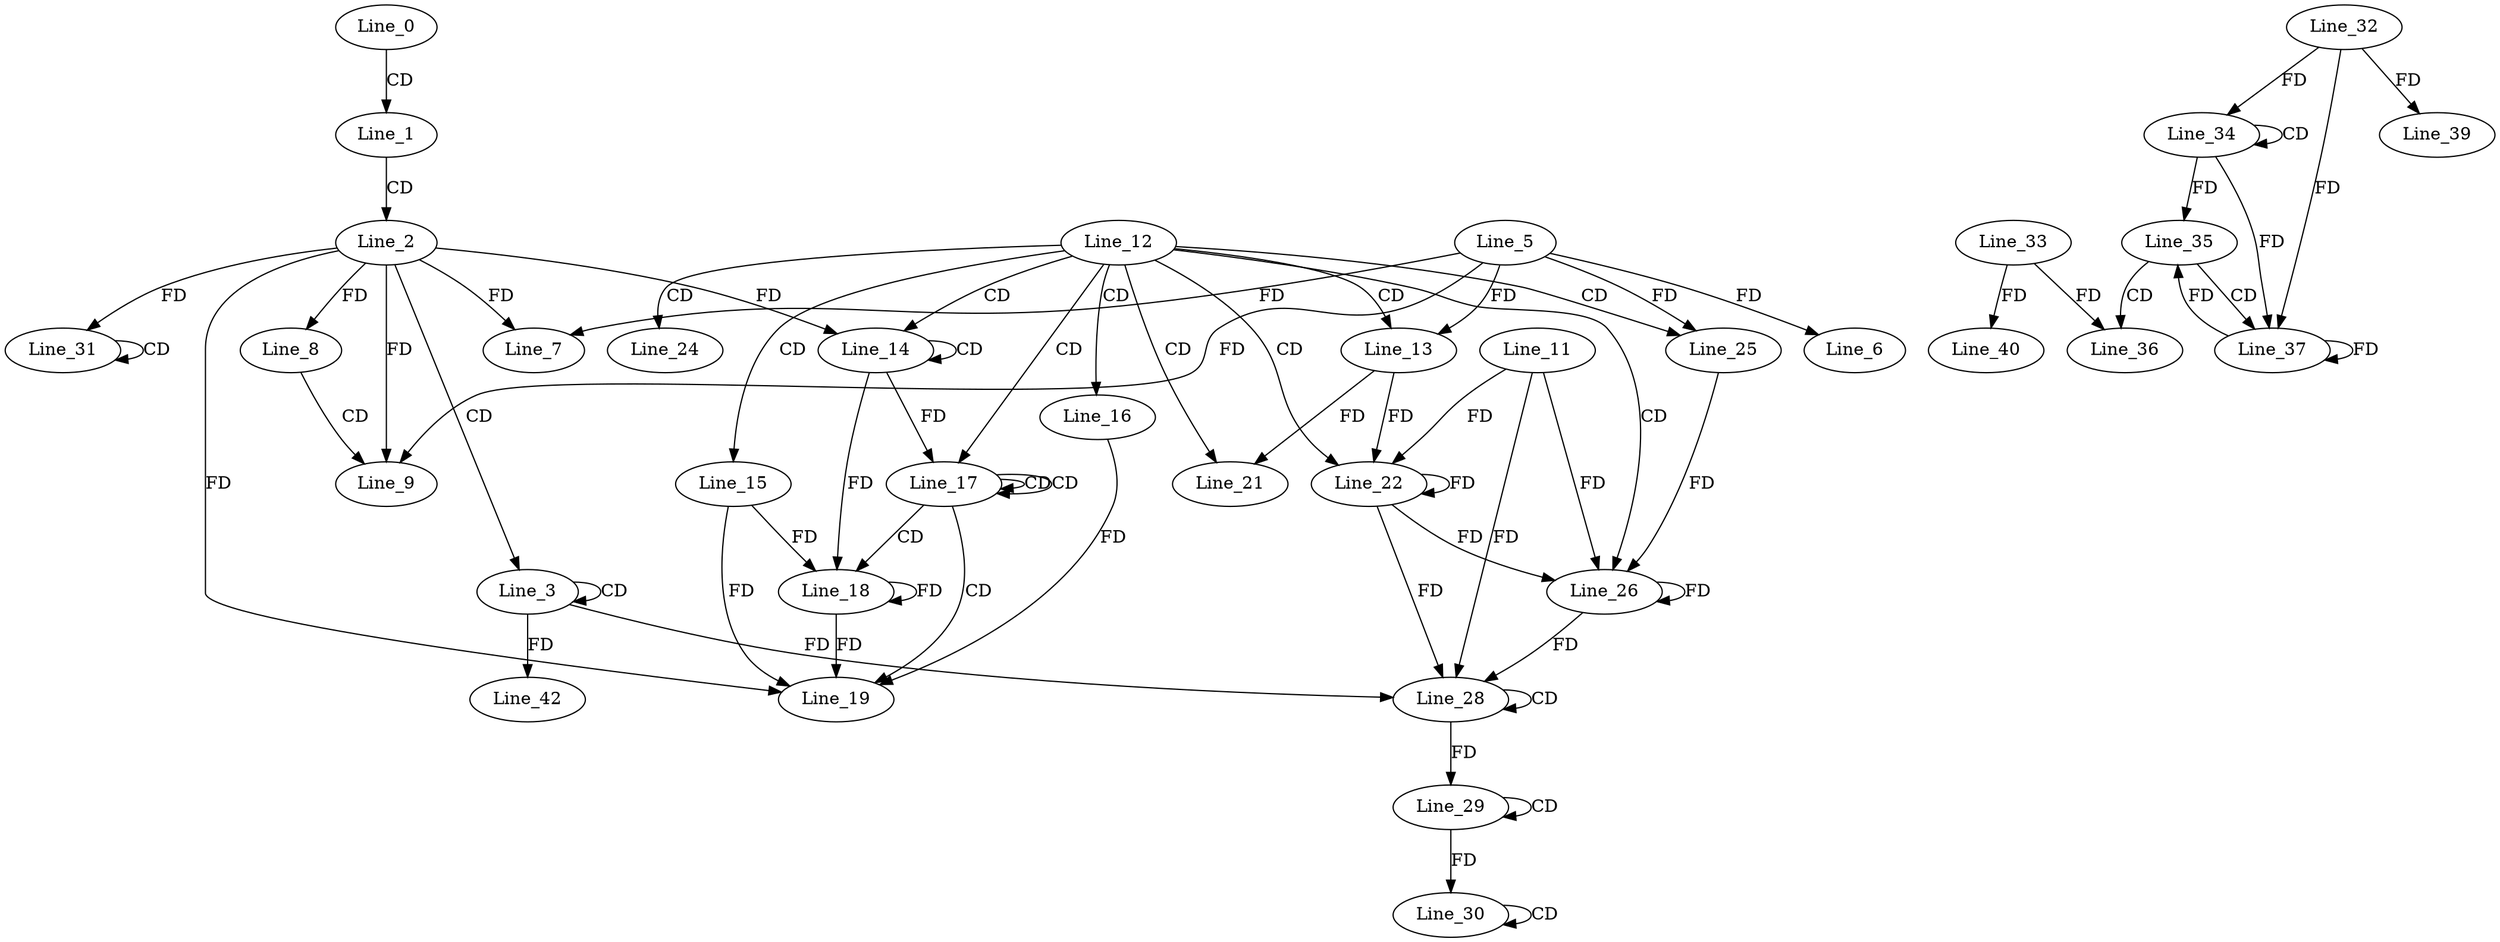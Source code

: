 digraph G {
  Line_0;
  Line_1;
  Line_2;
  Line_3;
  Line_3;
  Line_5;
  Line_6;
  Line_7;
  Line_7;
  Line_8;
  Line_8;
  Line_9;
  Line_9;
  Line_12;
  Line_13;
  Line_13;
  Line_14;
  Line_14;
  Line_15;
  Line_16;
  Line_17;
  Line_17;
  Line_18;
  Line_18;
  Line_19;
  Line_19;
  Line_21;
  Line_22;
  Line_11;
  Line_24;
  Line_25;
  Line_25;
  Line_26;
  Line_28;
  Line_28;
  Line_29;
  Line_29;
  Line_30;
  Line_30;
  Line_31;
  Line_31;
  Line_34;
  Line_34;
  Line_32;
  Line_35;
  Line_36;
  Line_33;
  Line_37;
  Line_37;
  Line_39;
  Line_40;
  Line_42;
  Line_0 -> Line_1 [ label="CD" ];
  Line_1 -> Line_2 [ label="CD" ];
  Line_2 -> Line_3 [ label="CD" ];
  Line_3 -> Line_3 [ label="CD" ];
  Line_5 -> Line_6 [ label="FD" ];
  Line_5 -> Line_7 [ label="FD" ];
  Line_2 -> Line_7 [ label="FD" ];
  Line_2 -> Line_8 [ label="FD" ];
  Line_8 -> Line_9 [ label="CD" ];
  Line_5 -> Line_9 [ label="FD" ];
  Line_2 -> Line_9 [ label="FD" ];
  Line_12 -> Line_13 [ label="CD" ];
  Line_5 -> Line_13 [ label="FD" ];
  Line_12 -> Line_14 [ label="CD" ];
  Line_14 -> Line_14 [ label="CD" ];
  Line_2 -> Line_14 [ label="FD" ];
  Line_12 -> Line_15 [ label="CD" ];
  Line_12 -> Line_16 [ label="CD" ];
  Line_12 -> Line_17 [ label="CD" ];
  Line_17 -> Line_17 [ label="CD" ];
  Line_17 -> Line_17 [ label="CD" ];
  Line_14 -> Line_17 [ label="FD" ];
  Line_17 -> Line_18 [ label="CD" ];
  Line_18 -> Line_18 [ label="FD" ];
  Line_15 -> Line_18 [ label="FD" ];
  Line_14 -> Line_18 [ label="FD" ];
  Line_17 -> Line_19 [ label="CD" ];
  Line_16 -> Line_19 [ label="FD" ];
  Line_2 -> Line_19 [ label="FD" ];
  Line_18 -> Line_19 [ label="FD" ];
  Line_15 -> Line_19 [ label="FD" ];
  Line_12 -> Line_21 [ label="CD" ];
  Line_13 -> Line_21 [ label="FD" ];
  Line_12 -> Line_22 [ label="CD" ];
  Line_11 -> Line_22 [ label="FD" ];
  Line_22 -> Line_22 [ label="FD" ];
  Line_13 -> Line_22 [ label="FD" ];
  Line_12 -> Line_24 [ label="CD" ];
  Line_12 -> Line_25 [ label="CD" ];
  Line_5 -> Line_25 [ label="FD" ];
  Line_12 -> Line_26 [ label="CD" ];
  Line_11 -> Line_26 [ label="FD" ];
  Line_22 -> Line_26 [ label="FD" ];
  Line_26 -> Line_26 [ label="FD" ];
  Line_25 -> Line_26 [ label="FD" ];
  Line_28 -> Line_28 [ label="CD" ];
  Line_3 -> Line_28 [ label="FD" ];
  Line_11 -> Line_28 [ label="FD" ];
  Line_22 -> Line_28 [ label="FD" ];
  Line_26 -> Line_28 [ label="FD" ];
  Line_29 -> Line_29 [ label="CD" ];
  Line_28 -> Line_29 [ label="FD" ];
  Line_30 -> Line_30 [ label="CD" ];
  Line_29 -> Line_30 [ label="FD" ];
  Line_31 -> Line_31 [ label="CD" ];
  Line_2 -> Line_31 [ label="FD" ];
  Line_34 -> Line_34 [ label="CD" ];
  Line_32 -> Line_34 [ label="FD" ];
  Line_34 -> Line_35 [ label="FD" ];
  Line_35 -> Line_36 [ label="CD" ];
  Line_33 -> Line_36 [ label="FD" ];
  Line_35 -> Line_37 [ label="CD" ];
  Line_37 -> Line_37 [ label="FD" ];
  Line_34 -> Line_37 [ label="FD" ];
  Line_32 -> Line_37 [ label="FD" ];
  Line_32 -> Line_39 [ label="FD" ];
  Line_33 -> Line_40 [ label="FD" ];
  Line_3 -> Line_42 [ label="FD" ];
  Line_37 -> Line_35 [ label="FD" ];
}
